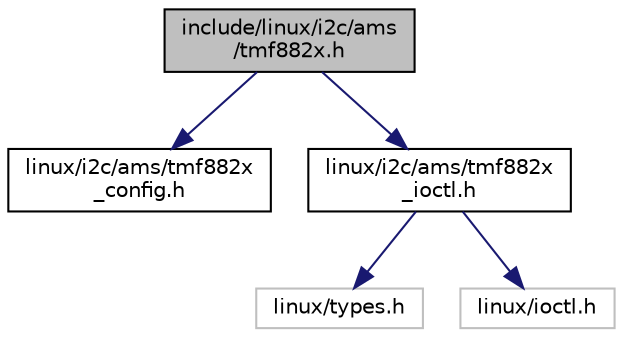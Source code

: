 digraph "include/linux/i2c/ams/tmf882x.h"
{
 // LATEX_PDF_SIZE
  edge [fontname="Helvetica",fontsize="10",labelfontname="Helvetica",labelfontsize="10"];
  node [fontname="Helvetica",fontsize="10",shape=record];
  Node1 [label="include/linux/i2c/ams\l/tmf882x.h",height=0.2,width=0.4,color="black", fillcolor="grey75", style="filled", fontcolor="black",tooltip=" "];
  Node1 -> Node2 [color="midnightblue",fontsize="10",style="solid",fontname="Helvetica"];
  Node2 [label="linux/i2c/ams/tmf882x\l_config.h",height=0.2,width=0.4,color="black", fillcolor="white", style="filled",URL="$tmf882x__config_8h.html",tooltip=" "];
  Node1 -> Node3 [color="midnightblue",fontsize="10",style="solid",fontname="Helvetica"];
  Node3 [label="linux/i2c/ams/tmf882x\l_ioctl.h",height=0.2,width=0.4,color="black", fillcolor="white", style="filled",URL="$tmf882x__ioctl_8h_source.html",tooltip=" "];
  Node3 -> Node4 [color="midnightblue",fontsize="10",style="solid",fontname="Helvetica"];
  Node4 [label="linux/types.h",height=0.2,width=0.4,color="grey75", fillcolor="white", style="filled",tooltip=" "];
  Node3 -> Node5 [color="midnightblue",fontsize="10",style="solid",fontname="Helvetica"];
  Node5 [label="linux/ioctl.h",height=0.2,width=0.4,color="grey75", fillcolor="white", style="filled",tooltip=" "];
}
